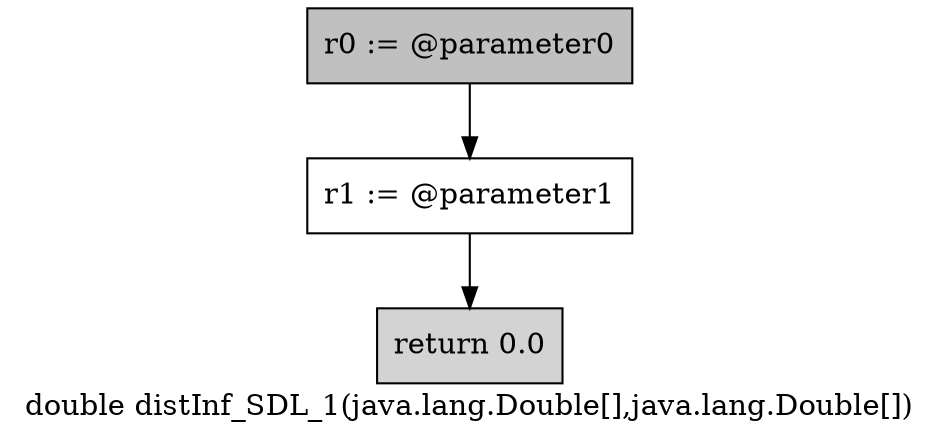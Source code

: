 digraph "double distInf_SDL_1(java.lang.Double[],java.lang.Double[])" {
    label="double distInf_SDL_1(java.lang.Double[],java.lang.Double[])";
    node [shape=box];
    "0" [style=filled,fillcolor=gray,label="r0 := @parameter0",];
    "1" [label="r1 := @parameter1",];
    "0"->"1";
    "2" [style=filled,fillcolor=lightgray,label="return 0.0",];
    "1"->"2";
}
